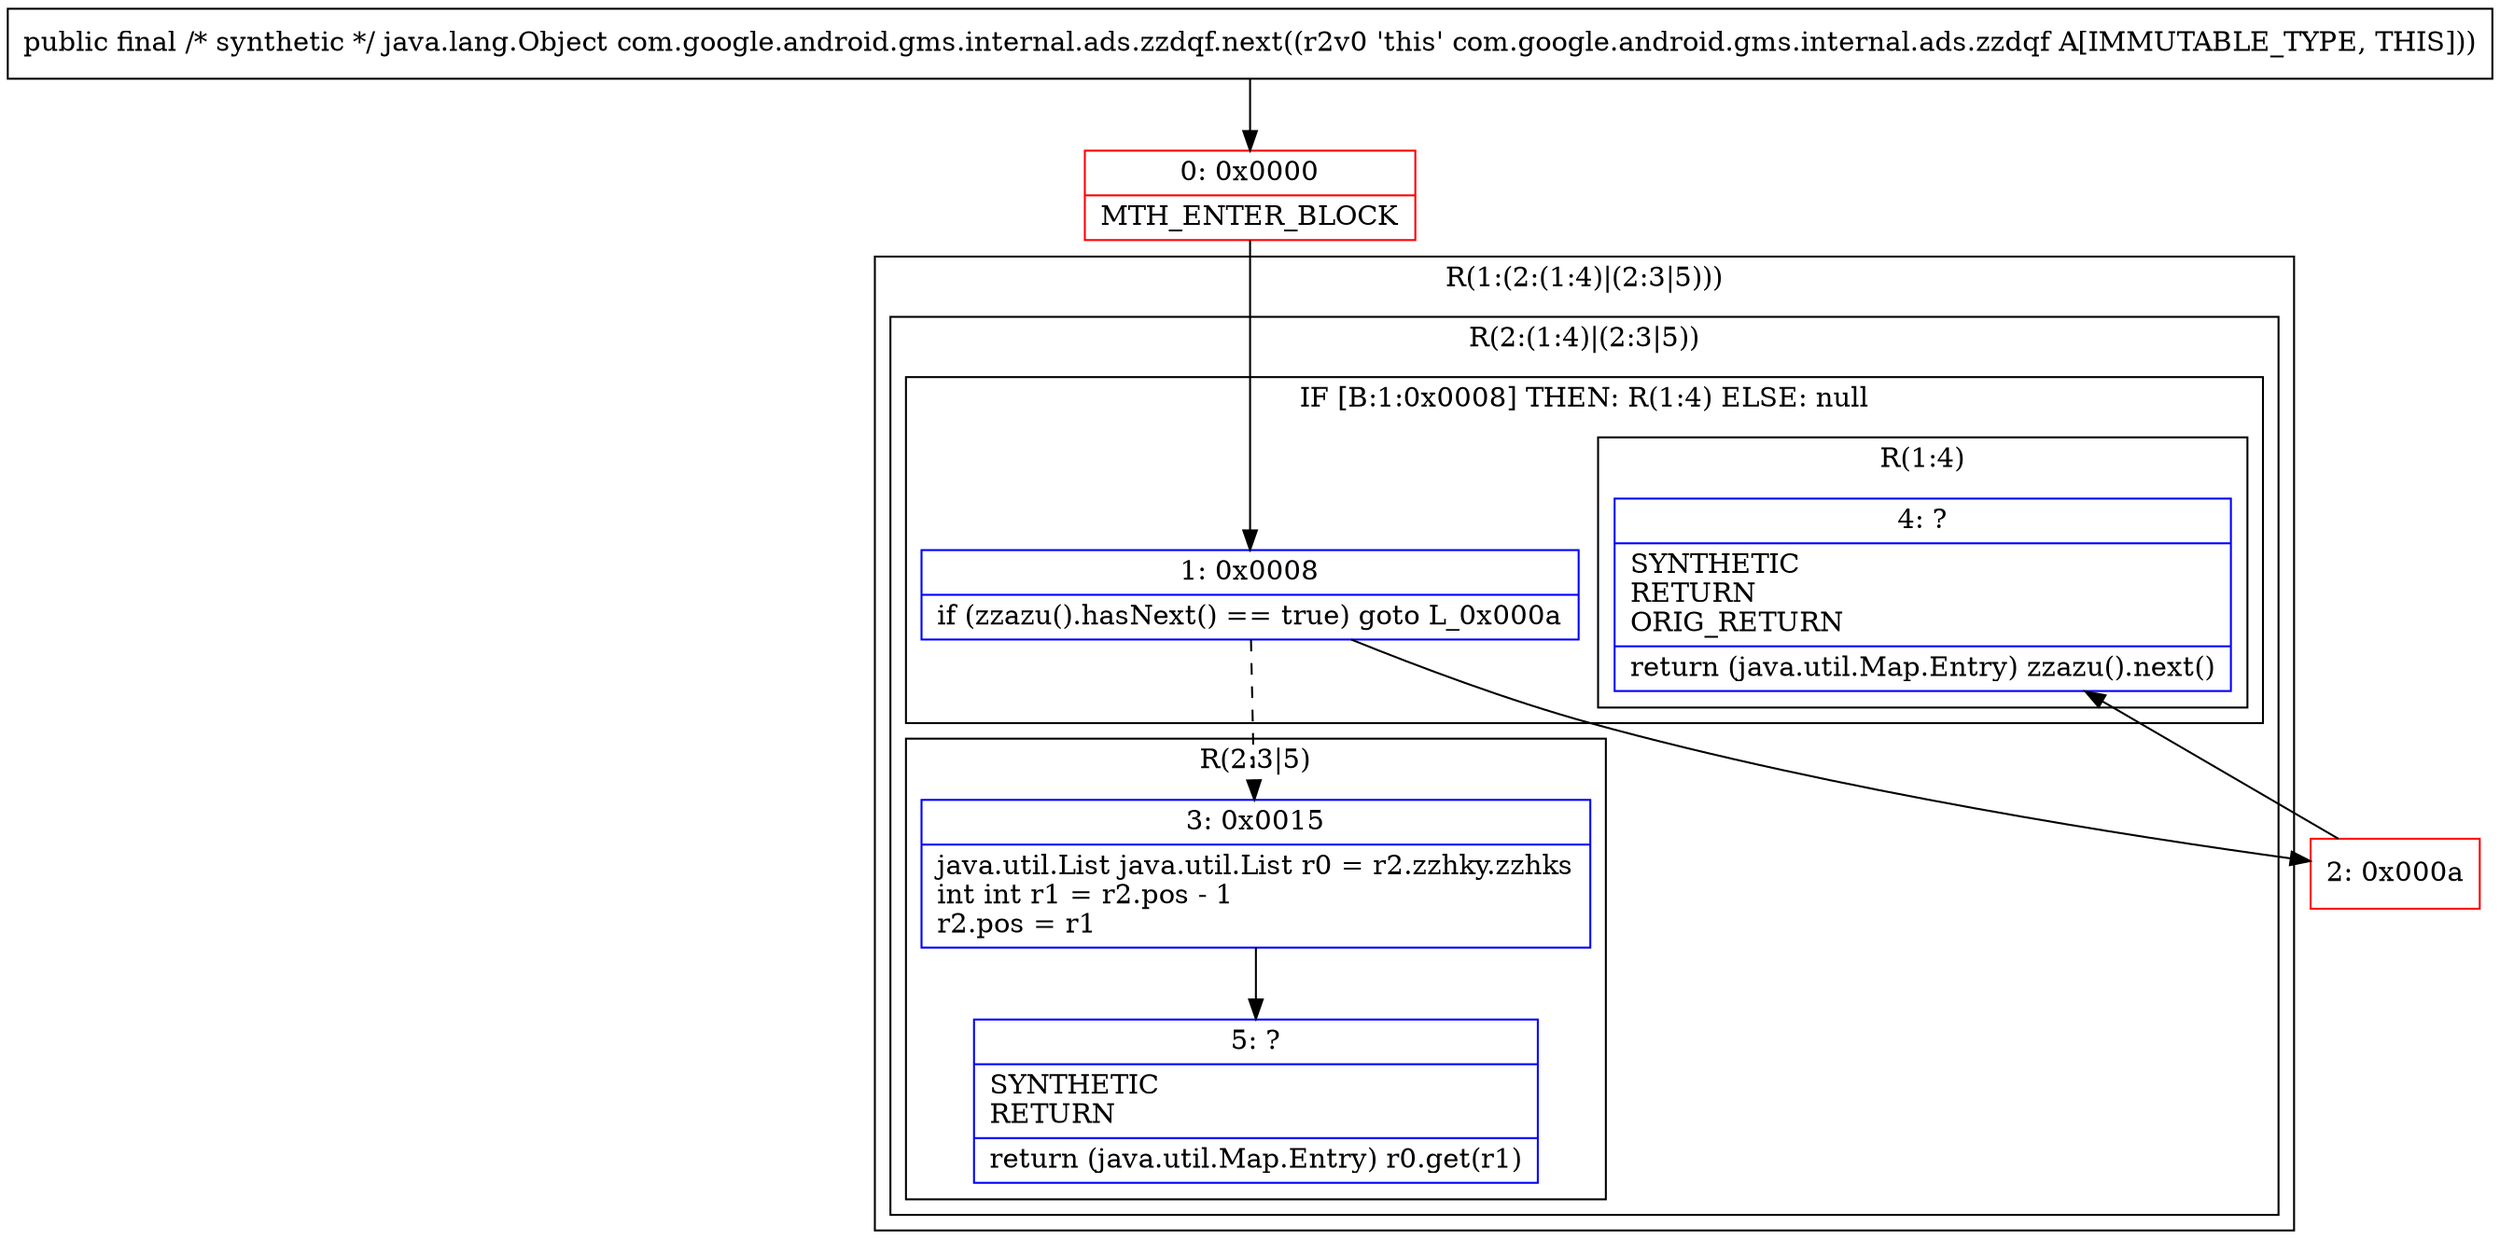 digraph "CFG forcom.google.android.gms.internal.ads.zzdqf.next()Ljava\/lang\/Object;" {
subgraph cluster_Region_1894254950 {
label = "R(1:(2:(1:4)|(2:3|5)))";
node [shape=record,color=blue];
subgraph cluster_Region_1869830748 {
label = "R(2:(1:4)|(2:3|5))";
node [shape=record,color=blue];
subgraph cluster_IfRegion_43718337 {
label = "IF [B:1:0x0008] THEN: R(1:4) ELSE: null";
node [shape=record,color=blue];
Node_1 [shape=record,label="{1\:\ 0x0008|if (zzazu().hasNext() == true) goto L_0x000a\l}"];
subgraph cluster_Region_1161000393 {
label = "R(1:4)";
node [shape=record,color=blue];
Node_4 [shape=record,label="{4\:\ ?|SYNTHETIC\lRETURN\lORIG_RETURN\l|return (java.util.Map.Entry) zzazu().next()\l}"];
}
}
subgraph cluster_Region_527681490 {
label = "R(2:3|5)";
node [shape=record,color=blue];
Node_3 [shape=record,label="{3\:\ 0x0015|java.util.List java.util.List r0 = r2.zzhky.zzhks\lint int r1 = r2.pos \- 1\lr2.pos = r1\l}"];
Node_5 [shape=record,label="{5\:\ ?|SYNTHETIC\lRETURN\l|return (java.util.Map.Entry) r0.get(r1)\l}"];
}
}
}
Node_0 [shape=record,color=red,label="{0\:\ 0x0000|MTH_ENTER_BLOCK\l}"];
Node_2 [shape=record,color=red,label="{2\:\ 0x000a}"];
MethodNode[shape=record,label="{public final \/* synthetic *\/ java.lang.Object com.google.android.gms.internal.ads.zzdqf.next((r2v0 'this' com.google.android.gms.internal.ads.zzdqf A[IMMUTABLE_TYPE, THIS])) }"];
MethodNode -> Node_0;
Node_1 -> Node_2;
Node_1 -> Node_3[style=dashed];
Node_3 -> Node_5;
Node_0 -> Node_1;
Node_2 -> Node_4;
}

